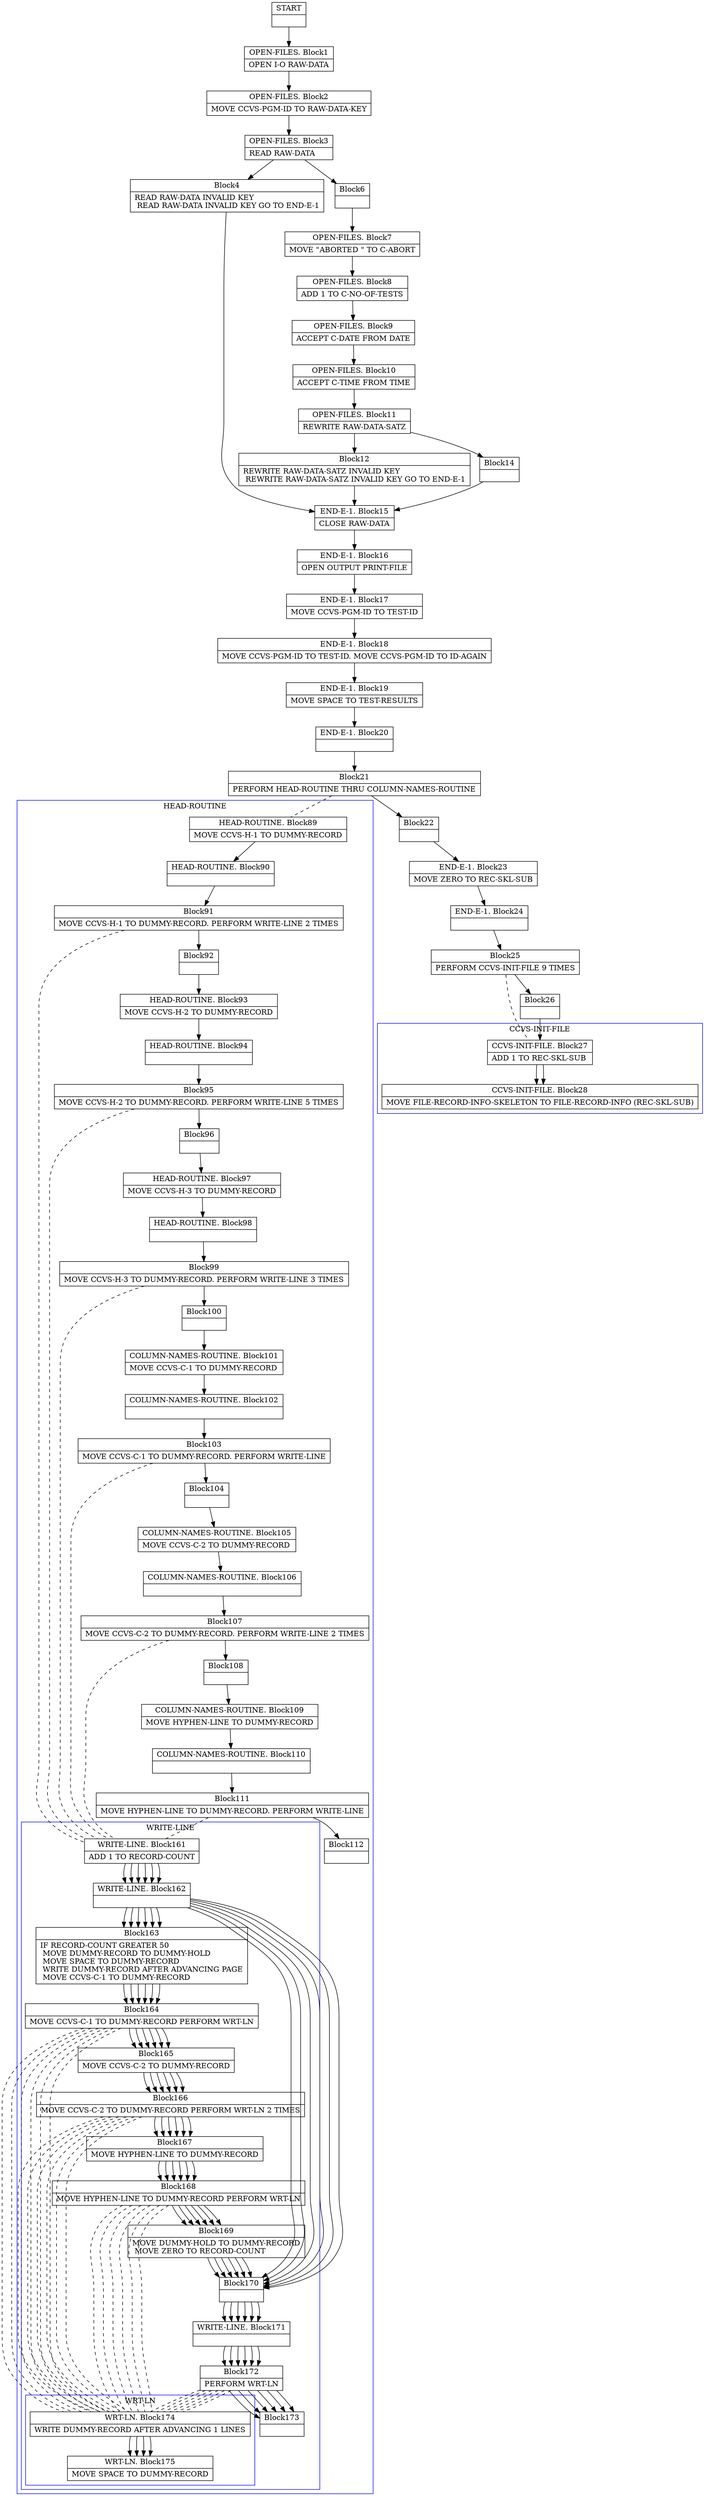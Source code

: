 digraph Cfg {
compound=true;
node [
shape = "record"
]

edge [
arrowtail = "empty"
]
Block0 [
label = "{START|}"
]
Block1 [
label = "{OPEN-FILES. Block1|    OPEN I-O RAW-DATA\l}"
]
Block2 [
label = "{OPEN-FILES. Block2|    MOVE CCVS-PGM-ID TO RAW-DATA-KEY\l}"
]
Block3 [
label = "{OPEN-FILES. Block3|    READ RAW-DATA\l}"
]
Block4 [
label = "{Block4|    READ RAW-DATA INVALID KEY\l    READ RAW-DATA INVALID KEY GO TO END-E-1\l}"
]
Block15 [
label = "{END-E-1. Block15|    CLOSE RAW-DATA\l}"
]
Block16 [
label = "{END-E-1. Block16|    OPEN     OUTPUT PRINT-FILE\l}"
]
Block17 [
label = "{END-E-1. Block17|    MOVE CCVS-PGM-ID TO TEST-ID\l}"
]
Block18 [
label = "{END-E-1. Block18|    MOVE CCVS-PGM-ID TO TEST-ID. MOVE CCVS-PGM-ID TO ID-AGAIN\l}"
]
Block19 [
label = "{END-E-1. Block19|    MOVE    SPACE TO TEST-RESULTS\l}"
]
Block20 [
label = "{END-E-1. Block20|}"
]
Block21 [
label = "{Block21|    PERFORM  HEAD-ROUTINE THRU COLUMN-NAMES-ROUTINE\l}"
]
subgraph cluster_1{
color = blue;
label = "HEAD-ROUTINE";
Block89 [
label = "{HEAD-ROUTINE. Block89|    MOVE CCVS-H-1 TO DUMMY-RECORD\l}"
]
Block90 [
label = "{HEAD-ROUTINE. Block90|}"
]
Block91 [
label = "{Block91|    MOVE CCVS-H-1 TO DUMMY-RECORD. PERFORM WRITE-LINE 2 TIMES\l}"
]
subgraph cluster_8{
color = blue;
label = "WRITE-LINE";
Block161 [
label = "{WRITE-LINE. Block161|    ADD 1 TO RECORD-COUNT\l}"
]
Block162 [
label = "{WRITE-LINE. Block162|}"
]
Block163 [
label = "{Block163|    IF RECORD-COUNT GREATER 50\l        MOVE DUMMY-RECORD TO DUMMY-HOLD\l        MOVE SPACE TO DUMMY-RECORD\l        WRITE DUMMY-RECORD AFTER ADVANCING PAGE\l        MOVE CCVS-C-1 TO DUMMY-RECORD\l}"
]
Block164 [
label = "{Block164|        MOVE CCVS-C-1 TO DUMMY-RECORD PERFORM WRT-LN\l}"
]
subgraph cluster_21{
color = blue;
label = "WRT-LN";
Block174 [
label = "{WRT-LN. Block174|    WRITE    DUMMY-RECORD AFTER ADVANCING 1 LINES\l}"
]
Block175 [
label = "{WRT-LN. Block175|    MOVE SPACE TO DUMMY-RECORD\l}"
]
Block174 -> Block175

}
Block164 -> Block174 [style=dashed, arrowhead=none]

Block165 [
label = "{Block165|        MOVE CCVS-C-2 TO DUMMY-RECORD\l}"
]
Block166 [
label = "{Block166|        MOVE CCVS-C-2 TO DUMMY-RECORD PERFORM WRT-LN 2 TIMES\l}"
]
subgraph cluster_22{
color = blue;
label = "WRT-LN";
Block174 [
label = "{WRT-LN. Block174|    WRITE    DUMMY-RECORD AFTER ADVANCING 1 LINES\l}"
]
Block175 [
label = "{WRT-LN. Block175|    MOVE SPACE TO DUMMY-RECORD\l}"
]
Block174 -> Block175

}
Block166 -> Block174 [style=dashed, arrowhead=none]

Block167 [
label = "{Block167|        MOVE HYPHEN-LINE TO DUMMY-RECORD\l}"
]
Block168 [
label = "{Block168|        MOVE HYPHEN-LINE TO DUMMY-RECORD PERFORM WRT-LN\l}"
]
subgraph cluster_23{
color = blue;
label = "WRT-LN";
Block174 [
label = "{WRT-LN. Block174|    WRITE    DUMMY-RECORD AFTER ADVANCING 1 LINES\l}"
]
Block175 [
label = "{WRT-LN. Block175|    MOVE SPACE TO DUMMY-RECORD\l}"
]
Block174 -> Block175

}
Block168 -> Block174 [style=dashed, arrowhead=none]

Block169 [
label = "{Block169|        MOVE DUMMY-HOLD TO DUMMY-RECORD\l        MOVE ZERO TO RECORD-COUNT\l}"
]
Block170 [
label = "{Block170|}"
]
Block171 [
label = "{WRITE-LINE. Block171|}"
]
Block172 [
label = "{Block172|    PERFORM WRT-LN\l}"
]
subgraph cluster_24{
color = blue;
label = "WRT-LN";
Block174 [
label = "{WRT-LN. Block174|    WRITE    DUMMY-RECORD AFTER ADVANCING 1 LINES\l}"
]
Block175 [
label = "{WRT-LN. Block175|    MOVE SPACE TO DUMMY-RECORD\l}"
]
Block174 -> Block175

}
Block172 -> Block174 [style=dashed, arrowhead=none]

Block173 [
label = "{Block173|}"
]
Block161 -> Block162
Block162 -> Block163
Block162 -> Block170
Block163 -> Block164
Block164 -> Block165
Block165 -> Block166
Block166 -> Block167
Block167 -> Block168
Block168 -> Block169
Block169 -> Block170
Block170 -> Block171
Block171 -> Block172
Block172 -> Block173

}
Block91 -> Block161 [style=dashed, arrowhead=none]

Block92 [
label = "{Block92|}"
]
Block93 [
label = "{HEAD-ROUTINE. Block93|    MOVE CCVS-H-2 TO DUMMY-RECORD\l}"
]
Block94 [
label = "{HEAD-ROUTINE. Block94|}"
]
Block95 [
label = "{Block95|    MOVE CCVS-H-2 TO DUMMY-RECORD. PERFORM WRITE-LINE 5 TIMES\l}"
]
subgraph cluster_9{
color = blue;
label = "WRITE-LINE";
Block161 [
label = "{WRITE-LINE. Block161|    ADD 1 TO RECORD-COUNT\l}"
]
Block162 [
label = "{WRITE-LINE. Block162|}"
]
Block163 [
label = "{Block163|    IF RECORD-COUNT GREATER 50\l        MOVE DUMMY-RECORD TO DUMMY-HOLD\l        MOVE SPACE TO DUMMY-RECORD\l        WRITE DUMMY-RECORD AFTER ADVANCING PAGE\l        MOVE CCVS-C-1 TO DUMMY-RECORD\l}"
]
Block164 [
label = "{Block164|        MOVE CCVS-C-1 TO DUMMY-RECORD PERFORM WRT-LN\l}"
]
Block164 -> Block174 [style=dashed, arrowhead=none]

Block165 [
label = "{Block165|        MOVE CCVS-C-2 TO DUMMY-RECORD\l}"
]
Block166 [
label = "{Block166|        MOVE CCVS-C-2 TO DUMMY-RECORD PERFORM WRT-LN 2 TIMES\l}"
]
Block166 -> Block174 [style=dashed, arrowhead=none]

Block167 [
label = "{Block167|        MOVE HYPHEN-LINE TO DUMMY-RECORD\l}"
]
Block168 [
label = "{Block168|        MOVE HYPHEN-LINE TO DUMMY-RECORD PERFORM WRT-LN\l}"
]
Block168 -> Block174 [style=dashed, arrowhead=none]

Block169 [
label = "{Block169|        MOVE DUMMY-HOLD TO DUMMY-RECORD\l        MOVE ZERO TO RECORD-COUNT\l}"
]
Block170 [
label = "{Block170|}"
]
Block171 [
label = "{WRITE-LINE. Block171|}"
]
Block172 [
label = "{Block172|    PERFORM WRT-LN\l}"
]
Block172 -> Block174 [style=dashed, arrowhead=none]

Block173 [
label = "{Block173|}"
]
Block161 -> Block162
Block162 -> Block163
Block162 -> Block170
Block163 -> Block164
Block164 -> Block165
Block165 -> Block166
Block166 -> Block167
Block167 -> Block168
Block168 -> Block169
Block169 -> Block170
Block170 -> Block171
Block171 -> Block172
Block172 -> Block173

}
Block95 -> Block161 [style=dashed, arrowhead=none]

Block96 [
label = "{Block96|}"
]
Block97 [
label = "{HEAD-ROUTINE. Block97|    MOVE CCVS-H-3 TO DUMMY-RECORD\l}"
]
Block98 [
label = "{HEAD-ROUTINE. Block98|}"
]
Block99 [
label = "{Block99|    MOVE CCVS-H-3 TO DUMMY-RECORD. PERFORM WRITE-LINE 3 TIMES\l}"
]
subgraph cluster_10{
color = blue;
label = "WRITE-LINE";
Block161 [
label = "{WRITE-LINE. Block161|    ADD 1 TO RECORD-COUNT\l}"
]
Block162 [
label = "{WRITE-LINE. Block162|}"
]
Block163 [
label = "{Block163|    IF RECORD-COUNT GREATER 50\l        MOVE DUMMY-RECORD TO DUMMY-HOLD\l        MOVE SPACE TO DUMMY-RECORD\l        WRITE DUMMY-RECORD AFTER ADVANCING PAGE\l        MOVE CCVS-C-1 TO DUMMY-RECORD\l}"
]
Block164 [
label = "{Block164|        MOVE CCVS-C-1 TO DUMMY-RECORD PERFORM WRT-LN\l}"
]
Block164 -> Block174 [style=dashed, arrowhead=none]

Block165 [
label = "{Block165|        MOVE CCVS-C-2 TO DUMMY-RECORD\l}"
]
Block166 [
label = "{Block166|        MOVE CCVS-C-2 TO DUMMY-RECORD PERFORM WRT-LN 2 TIMES\l}"
]
Block166 -> Block174 [style=dashed, arrowhead=none]

Block167 [
label = "{Block167|        MOVE HYPHEN-LINE TO DUMMY-RECORD\l}"
]
Block168 [
label = "{Block168|        MOVE HYPHEN-LINE TO DUMMY-RECORD PERFORM WRT-LN\l}"
]
Block168 -> Block174 [style=dashed, arrowhead=none]

Block169 [
label = "{Block169|        MOVE DUMMY-HOLD TO DUMMY-RECORD\l        MOVE ZERO TO RECORD-COUNT\l}"
]
Block170 [
label = "{Block170|}"
]
Block171 [
label = "{WRITE-LINE. Block171|}"
]
Block172 [
label = "{Block172|    PERFORM WRT-LN\l}"
]
Block172 -> Block174 [style=dashed, arrowhead=none]

Block173 [
label = "{Block173|}"
]
Block161 -> Block162
Block162 -> Block163
Block162 -> Block170
Block163 -> Block164
Block164 -> Block165
Block165 -> Block166
Block166 -> Block167
Block167 -> Block168
Block168 -> Block169
Block169 -> Block170
Block170 -> Block171
Block171 -> Block172
Block172 -> Block173

}
Block99 -> Block161 [style=dashed, arrowhead=none]

Block100 [
label = "{Block100|}"
]
Block101 [
label = "{COLUMN-NAMES-ROUTINE. Block101|    MOVE CCVS-C-1 TO DUMMY-RECORD\l}"
]
Block102 [
label = "{COLUMN-NAMES-ROUTINE. Block102|}"
]
Block103 [
label = "{Block103|    MOVE CCVS-C-1 TO DUMMY-RECORD. PERFORM WRITE-LINE\l}"
]
subgraph cluster_11{
color = blue;
label = "WRITE-LINE";
Block161 [
label = "{WRITE-LINE. Block161|    ADD 1 TO RECORD-COUNT\l}"
]
Block162 [
label = "{WRITE-LINE. Block162|}"
]
Block163 [
label = "{Block163|    IF RECORD-COUNT GREATER 50\l        MOVE DUMMY-RECORD TO DUMMY-HOLD\l        MOVE SPACE TO DUMMY-RECORD\l        WRITE DUMMY-RECORD AFTER ADVANCING PAGE\l        MOVE CCVS-C-1 TO DUMMY-RECORD\l}"
]
Block164 [
label = "{Block164|        MOVE CCVS-C-1 TO DUMMY-RECORD PERFORM WRT-LN\l}"
]
Block164 -> Block174 [style=dashed, arrowhead=none]

Block165 [
label = "{Block165|        MOVE CCVS-C-2 TO DUMMY-RECORD\l}"
]
Block166 [
label = "{Block166|        MOVE CCVS-C-2 TO DUMMY-RECORD PERFORM WRT-LN 2 TIMES\l}"
]
Block166 -> Block174 [style=dashed, arrowhead=none]

Block167 [
label = "{Block167|        MOVE HYPHEN-LINE TO DUMMY-RECORD\l}"
]
Block168 [
label = "{Block168|        MOVE HYPHEN-LINE TO DUMMY-RECORD PERFORM WRT-LN\l}"
]
Block168 -> Block174 [style=dashed, arrowhead=none]

Block169 [
label = "{Block169|        MOVE DUMMY-HOLD TO DUMMY-RECORD\l        MOVE ZERO TO RECORD-COUNT\l}"
]
Block170 [
label = "{Block170|}"
]
Block171 [
label = "{WRITE-LINE. Block171|}"
]
Block172 [
label = "{Block172|    PERFORM WRT-LN\l}"
]
Block172 -> Block174 [style=dashed, arrowhead=none]

Block173 [
label = "{Block173|}"
]
Block161 -> Block162
Block162 -> Block163
Block162 -> Block170
Block163 -> Block164
Block164 -> Block165
Block165 -> Block166
Block166 -> Block167
Block167 -> Block168
Block168 -> Block169
Block169 -> Block170
Block170 -> Block171
Block171 -> Block172
Block172 -> Block173

}
Block103 -> Block161 [style=dashed, arrowhead=none]

Block104 [
label = "{Block104|}"
]
Block105 [
label = "{COLUMN-NAMES-ROUTINE. Block105|    MOVE CCVS-C-2 TO DUMMY-RECORD\l}"
]
Block106 [
label = "{COLUMN-NAMES-ROUTINE. Block106|}"
]
Block107 [
label = "{Block107|    MOVE CCVS-C-2 TO DUMMY-RECORD. PERFORM WRITE-LINE 2 TIMES\l}"
]
subgraph cluster_12{
color = blue;
label = "WRITE-LINE";
Block161 [
label = "{WRITE-LINE. Block161|    ADD 1 TO RECORD-COUNT\l}"
]
Block162 [
label = "{WRITE-LINE. Block162|}"
]
Block163 [
label = "{Block163|    IF RECORD-COUNT GREATER 50\l        MOVE DUMMY-RECORD TO DUMMY-HOLD\l        MOVE SPACE TO DUMMY-RECORD\l        WRITE DUMMY-RECORD AFTER ADVANCING PAGE\l        MOVE CCVS-C-1 TO DUMMY-RECORD\l}"
]
Block164 [
label = "{Block164|        MOVE CCVS-C-1 TO DUMMY-RECORD PERFORM WRT-LN\l}"
]
Block164 -> Block174 [style=dashed, arrowhead=none]

Block165 [
label = "{Block165|        MOVE CCVS-C-2 TO DUMMY-RECORD\l}"
]
Block166 [
label = "{Block166|        MOVE CCVS-C-2 TO DUMMY-RECORD PERFORM WRT-LN 2 TIMES\l}"
]
Block166 -> Block174 [style=dashed, arrowhead=none]

Block167 [
label = "{Block167|        MOVE HYPHEN-LINE TO DUMMY-RECORD\l}"
]
Block168 [
label = "{Block168|        MOVE HYPHEN-LINE TO DUMMY-RECORD PERFORM WRT-LN\l}"
]
Block168 -> Block174 [style=dashed, arrowhead=none]

Block169 [
label = "{Block169|        MOVE DUMMY-HOLD TO DUMMY-RECORD\l        MOVE ZERO TO RECORD-COUNT\l}"
]
Block170 [
label = "{Block170|}"
]
Block171 [
label = "{WRITE-LINE. Block171|}"
]
Block172 [
label = "{Block172|    PERFORM WRT-LN\l}"
]
Block172 -> Block174 [style=dashed, arrowhead=none]

Block173 [
label = "{Block173|}"
]
Block161 -> Block162
Block162 -> Block163
Block162 -> Block170
Block163 -> Block164
Block164 -> Block165
Block165 -> Block166
Block166 -> Block167
Block167 -> Block168
Block168 -> Block169
Block169 -> Block170
Block170 -> Block171
Block171 -> Block172
Block172 -> Block173

}
Block107 -> Block161 [style=dashed, arrowhead=none]

Block108 [
label = "{Block108|}"
]
Block109 [
label = "{COLUMN-NAMES-ROUTINE. Block109|    MOVE HYPHEN-LINE TO DUMMY-RECORD\l}"
]
Block110 [
label = "{COLUMN-NAMES-ROUTINE. Block110|}"
]
Block111 [
label = "{Block111|    MOVE HYPHEN-LINE TO DUMMY-RECORD. PERFORM WRITE-LINE\l}"
]
subgraph cluster_13{
color = blue;
label = "WRITE-LINE";
Block161 [
label = "{WRITE-LINE. Block161|    ADD 1 TO RECORD-COUNT\l}"
]
Block162 [
label = "{WRITE-LINE. Block162|}"
]
Block163 [
label = "{Block163|    IF RECORD-COUNT GREATER 50\l        MOVE DUMMY-RECORD TO DUMMY-HOLD\l        MOVE SPACE TO DUMMY-RECORD\l        WRITE DUMMY-RECORD AFTER ADVANCING PAGE\l        MOVE CCVS-C-1 TO DUMMY-RECORD\l}"
]
Block164 [
label = "{Block164|        MOVE CCVS-C-1 TO DUMMY-RECORD PERFORM WRT-LN\l}"
]
Block164 -> Block174 [style=dashed, arrowhead=none]

Block165 [
label = "{Block165|        MOVE CCVS-C-2 TO DUMMY-RECORD\l}"
]
Block166 [
label = "{Block166|        MOVE CCVS-C-2 TO DUMMY-RECORD PERFORM WRT-LN 2 TIMES\l}"
]
Block166 -> Block174 [style=dashed, arrowhead=none]

Block167 [
label = "{Block167|        MOVE HYPHEN-LINE TO DUMMY-RECORD\l}"
]
Block168 [
label = "{Block168|        MOVE HYPHEN-LINE TO DUMMY-RECORD PERFORM WRT-LN\l}"
]
Block168 -> Block174 [style=dashed, arrowhead=none]

Block169 [
label = "{Block169|        MOVE DUMMY-HOLD TO DUMMY-RECORD\l        MOVE ZERO TO RECORD-COUNT\l}"
]
Block170 [
label = "{Block170|}"
]
Block171 [
label = "{WRITE-LINE. Block171|}"
]
Block172 [
label = "{Block172|    PERFORM WRT-LN\l}"
]
Block172 -> Block174 [style=dashed, arrowhead=none]

Block173 [
label = "{Block173|}"
]
Block161 -> Block162
Block162 -> Block163
Block162 -> Block170
Block163 -> Block164
Block164 -> Block165
Block165 -> Block166
Block166 -> Block167
Block167 -> Block168
Block168 -> Block169
Block169 -> Block170
Block170 -> Block171
Block171 -> Block172
Block172 -> Block173

}
Block111 -> Block161 [style=dashed, arrowhead=none]

Block112 [
label = "{Block112|}"
]
Block89 -> Block90
Block90 -> Block91
Block91 -> Block92
Block92 -> Block93
Block93 -> Block94
Block94 -> Block95
Block95 -> Block96
Block96 -> Block97
Block97 -> Block98
Block98 -> Block99
Block99 -> Block100
Block100 -> Block101
Block101 -> Block102
Block102 -> Block103
Block103 -> Block104
Block104 -> Block105
Block105 -> Block106
Block106 -> Block107
Block107 -> Block108
Block108 -> Block109
Block109 -> Block110
Block110 -> Block111
Block111 -> Block112

}
Block21 -> Block89 [style=dashed, arrowhead=none]

Block22 [
label = "{Block22|}"
]
Block23 [
label = "{END-E-1. Block23|    MOVE ZERO TO REC-SKL-SUB\l}"
]
Block24 [
label = "{END-E-1. Block24|}"
]
Block25 [
label = "{Block25|    PERFORM CCVS-INIT-FILE 9 TIMES\l}"
]
subgraph cluster_2{
color = blue;
label = "CCVS-INIT-FILE";
Block27 [
label = "{CCVS-INIT-FILE. Block27|    ADD 1 TO REC-SKL-SUB\l}"
]
Block28 [
label = "{CCVS-INIT-FILE. Block28|    MOVE FILE-RECORD-INFO-SKELETON TO                   FILE-RECORD-INFO (REC-SKL-SUB)\l}"
]
Block27 -> Block28

}
Block25 -> Block27 [style=dashed, arrowhead=none]

Block26 [
label = "{Block26|}"
]
Block27 [
label = "{CCVS-INIT-FILE. Block27|    ADD 1 TO REC-SKL-SUB\l}"
]
Block28 [
label = "{CCVS-INIT-FILE. Block28|    MOVE FILE-RECORD-INFO-SKELETON TO                   FILE-RECORD-INFO (REC-SKL-SUB)\l}"
]
Block6 [
label = "{Block6|}"
]
Block7 [
label = "{OPEN-FILES. Block7|    MOVE \"ABORTED \" TO C-ABORT\l}"
]
Block8 [
label = "{OPEN-FILES. Block8|    ADD 1 TO C-NO-OF-TESTS\l}"
]
Block9 [
label = "{OPEN-FILES. Block9|    ACCEPT C-DATE  FROM DATE\l}"
]
Block10 [
label = "{OPEN-FILES. Block10|    ACCEPT C-TIME  FROM TIME\l}"
]
Block11 [
label = "{OPEN-FILES. Block11|    REWRITE RAW-DATA-SATZ\l}"
]
Block12 [
label = "{Block12|    REWRITE RAW-DATA-SATZ INVALID KEY\l    REWRITE RAW-DATA-SATZ INVALID KEY GO TO END-E-1\l}"
]
Block14 [
label = "{Block14|}"
]
Block0 -> Block1
Block1 -> Block2
Block2 -> Block3
Block3 -> Block4
Block3 -> Block6
Block4 -> Block15
Block15 -> Block16
Block16 -> Block17
Block17 -> Block18
Block18 -> Block19
Block19 -> Block20
Block20 -> Block21
Block21 -> Block22
Block22 -> Block23
Block23 -> Block24
Block24 -> Block25
Block25 -> Block26
Block26 -> Block27
Block27 -> Block28
Block6 -> Block7
Block7 -> Block8
Block8 -> Block9
Block9 -> Block10
Block10 -> Block11
Block11 -> Block12
Block11 -> Block14
Block12 -> Block15
Block14 -> Block15

}

